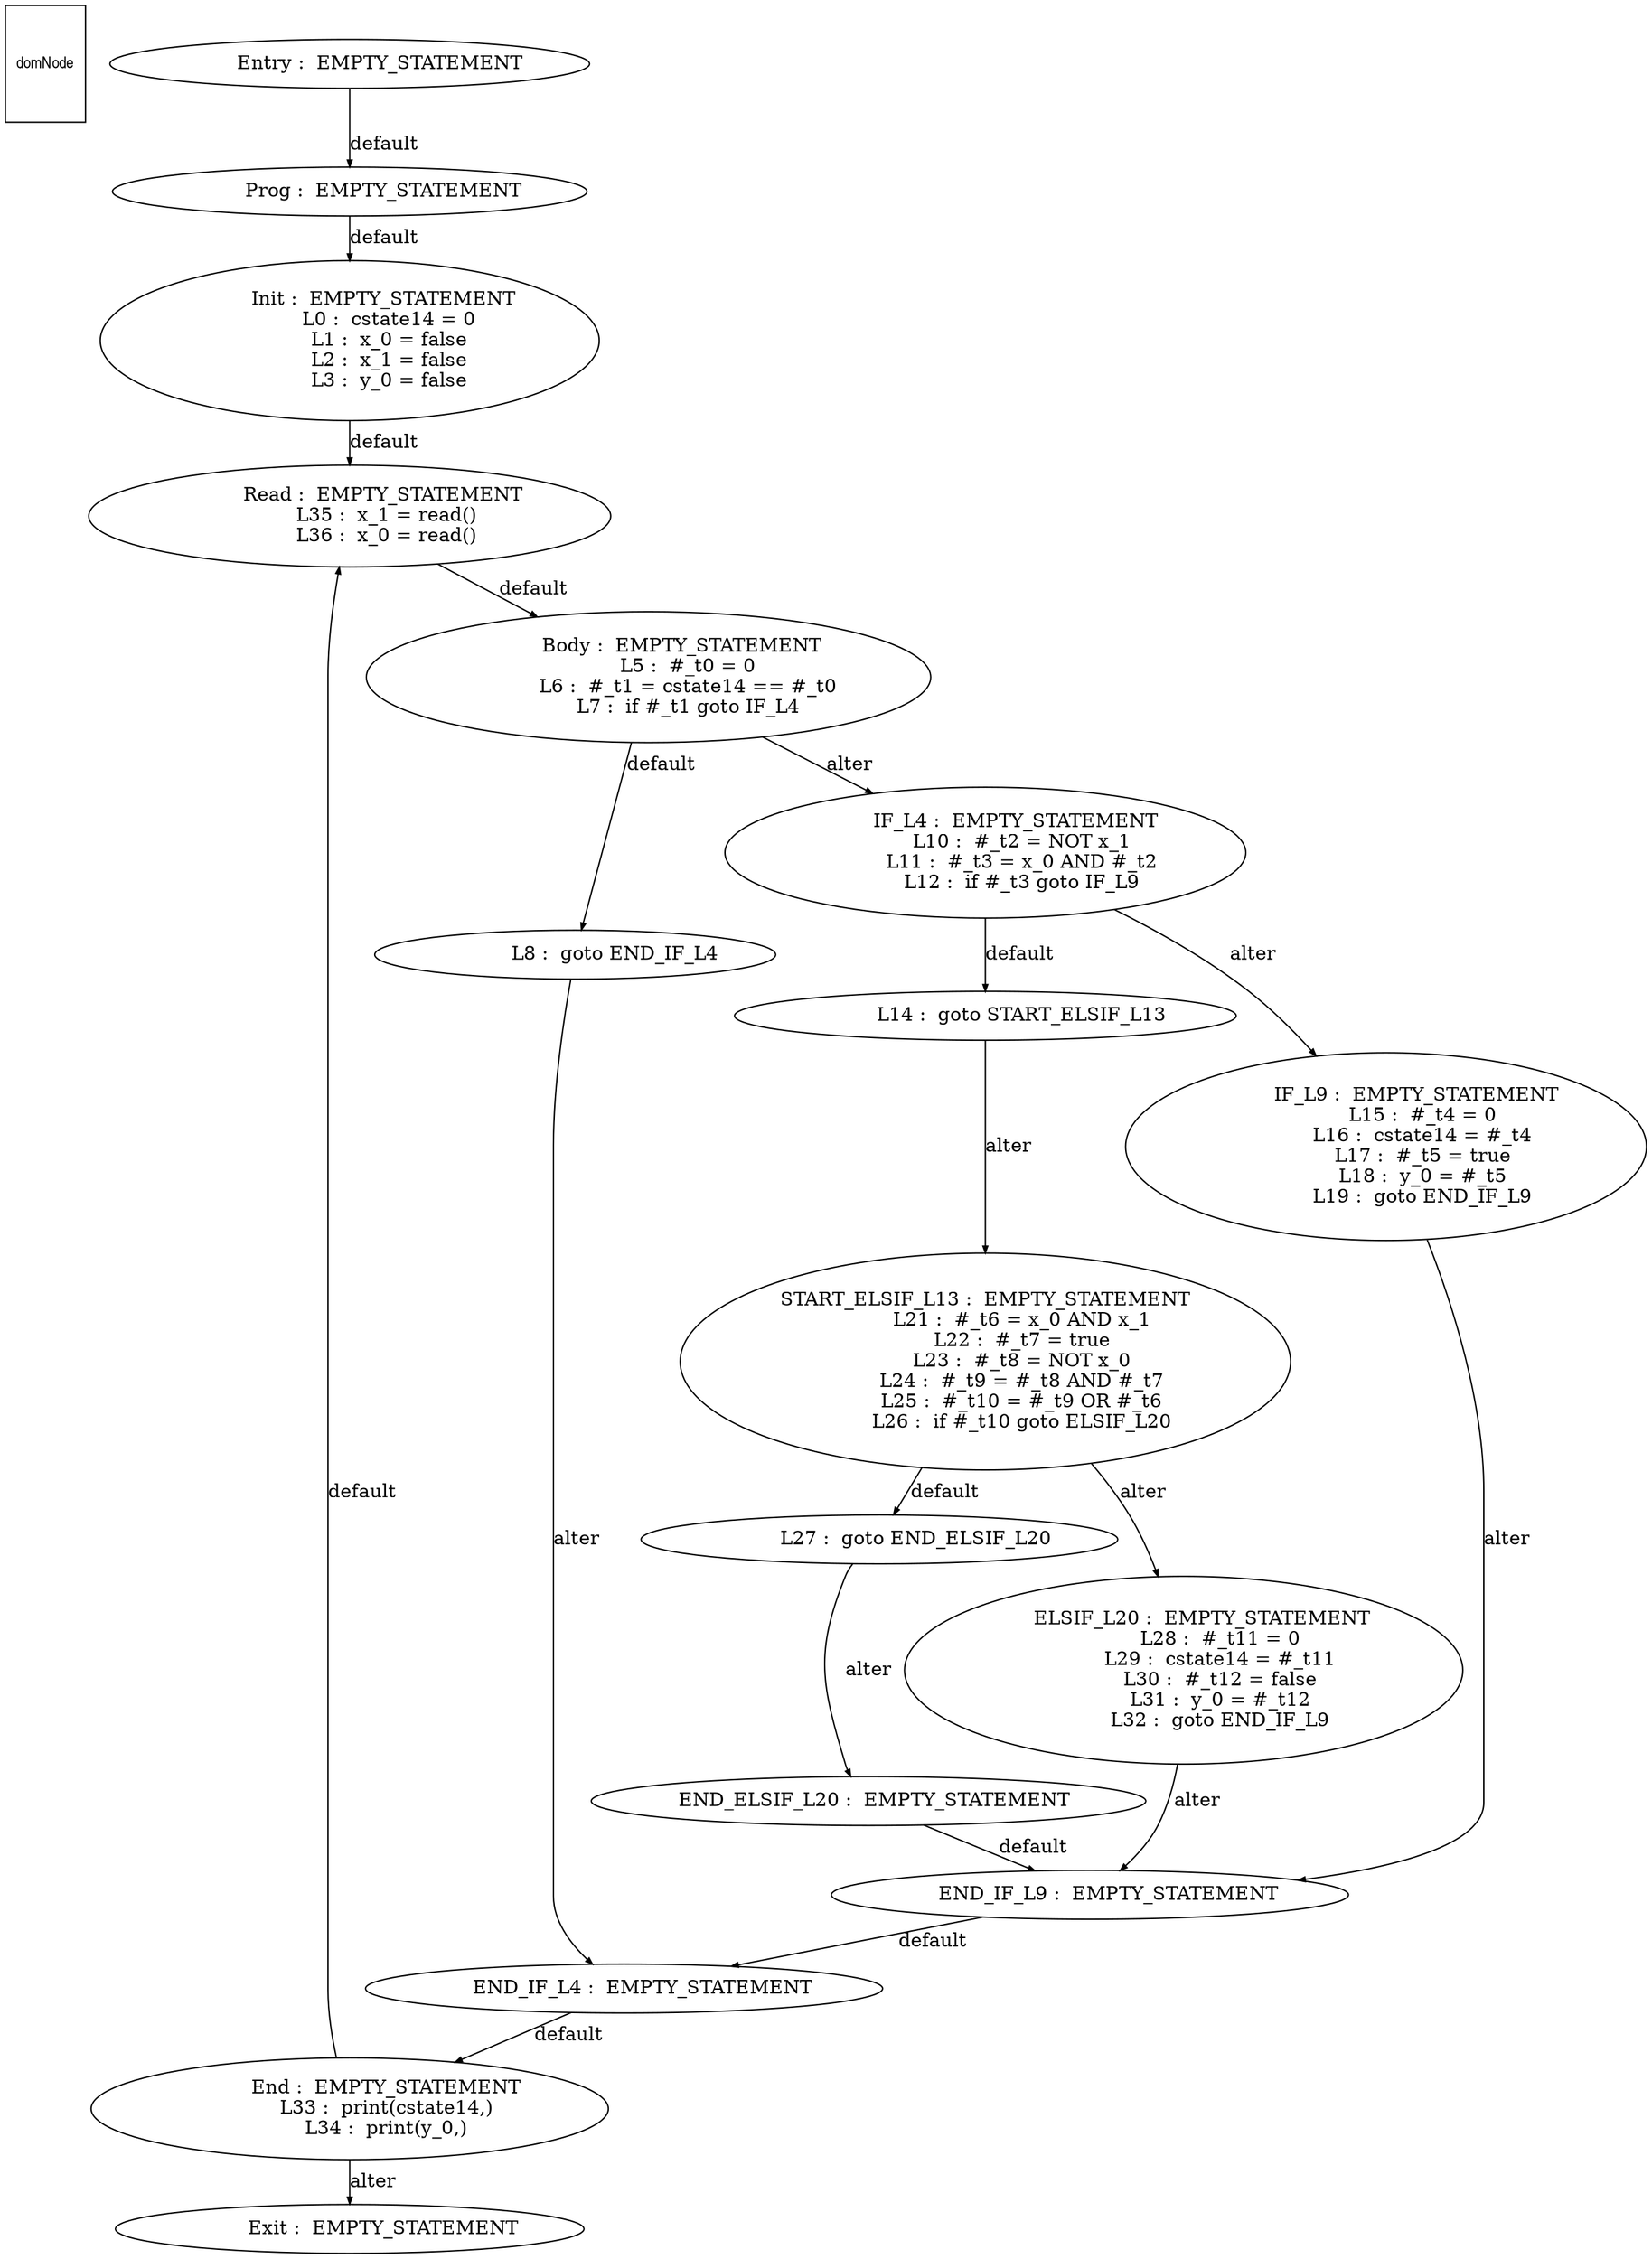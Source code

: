 digraph G {
  ranksep=.25;
  edge [arrowsize=.5]
  domNode [shape=rectangle, fontname="ArialNarrow",
        fontsize=12,  height=1.2];
  "           Prog :  EMPTY_STATEMENT
"; "           Init :  EMPTY_STATEMENT
             L0 :  cstate14 = 0
             L1 :  x_0 = false
             L2 :  x_1 = false
             L3 :  y_0 = false
"; "           Body :  EMPTY_STATEMENT
             L5 :  #_t0 = 0
             L6 :  #_t1 = cstate14 == #_t0
             L7 :  if #_t1 goto IF_L4
"; "             L8 :  goto END_IF_L4
"; "          IF_L4 :  EMPTY_STATEMENT
            L10 :  #_t2 = NOT x_1
            L11 :  #_t3 = x_0 AND #_t2
            L12 :  if #_t3 goto IF_L9
"; "            L14 :  goto START_ELSIF_L13
"; "          IF_L9 :  EMPTY_STATEMENT
            L15 :  #_t4 = 0
            L16 :  cstate14 = #_t4
            L17 :  #_t5 = true
            L18 :  y_0 = #_t5
            L19 :  goto END_IF_L9
"; "START_ELSIF_L13 :  EMPTY_STATEMENT
            L21 :  #_t6 = x_0 AND x_1
            L22 :  #_t7 = true
            L23 :  #_t8 = NOT x_0
            L24 :  #_t9 = #_t8 AND #_t7
            L25 :  #_t10 = #_t9 OR #_t6
            L26 :  if #_t10 goto ELSIF_L20
"; "            L27 :  goto END_ELSIF_L20
"; "      ELSIF_L20 :  EMPTY_STATEMENT
            L28 :  #_t11 = 0
            L29 :  cstate14 = #_t11
            L30 :  #_t12 = false
            L31 :  y_0 = #_t12
            L32 :  goto END_IF_L9
"; "  END_ELSIF_L20 :  EMPTY_STATEMENT
"; "      END_IF_L9 :  EMPTY_STATEMENT
"; "      END_IF_L4 :  EMPTY_STATEMENT
"; "          Entry :  EMPTY_STATEMENT
"; "            End :  EMPTY_STATEMENT
            L33 :  print(cstate14,)
            L34 :  print(y_0,)
"; "           Exit :  EMPTY_STATEMENT
"; "           Read :  EMPTY_STATEMENT
            L35 :  x_1 = read()
            L36 :  x_0 = read()
"; 
  "           Prog :  EMPTY_STATEMENT
" -> "           Init :  EMPTY_STATEMENT
             L0 :  cstate14 = 0
             L1 :  x_0 = false
             L2 :  x_1 = false
             L3 :  y_0 = false
"  [label="default"];
  "           Init :  EMPTY_STATEMENT
             L0 :  cstate14 = 0
             L1 :  x_0 = false
             L2 :  x_1 = false
             L3 :  y_0 = false
" -> "           Read :  EMPTY_STATEMENT
            L35 :  x_1 = read()
            L36 :  x_0 = read()
"  [label="default"];
  "           Body :  EMPTY_STATEMENT
             L5 :  #_t0 = 0
             L6 :  #_t1 = cstate14 == #_t0
             L7 :  if #_t1 goto IF_L4
" -> "             L8 :  goto END_IF_L4
"  [label="default"];
  "           Body :  EMPTY_STATEMENT
             L5 :  #_t0 = 0
             L6 :  #_t1 = cstate14 == #_t0
             L7 :  if #_t1 goto IF_L4
" -> "          IF_L4 :  EMPTY_STATEMENT
            L10 :  #_t2 = NOT x_1
            L11 :  #_t3 = x_0 AND #_t2
            L12 :  if #_t3 goto IF_L9
"  [label="alter"];
  "             L8 :  goto END_IF_L4
" -> "      END_IF_L4 :  EMPTY_STATEMENT
"  [label="alter"];
  "          IF_L4 :  EMPTY_STATEMENT
            L10 :  #_t2 = NOT x_1
            L11 :  #_t3 = x_0 AND #_t2
            L12 :  if #_t3 goto IF_L9
" -> "            L14 :  goto START_ELSIF_L13
"  [label="default"];
  "          IF_L4 :  EMPTY_STATEMENT
            L10 :  #_t2 = NOT x_1
            L11 :  #_t3 = x_0 AND #_t2
            L12 :  if #_t3 goto IF_L9
" -> "          IF_L9 :  EMPTY_STATEMENT
            L15 :  #_t4 = 0
            L16 :  cstate14 = #_t4
            L17 :  #_t5 = true
            L18 :  y_0 = #_t5
            L19 :  goto END_IF_L9
"  [label="alter"];
  "            L14 :  goto START_ELSIF_L13
" -> "START_ELSIF_L13 :  EMPTY_STATEMENT
            L21 :  #_t6 = x_0 AND x_1
            L22 :  #_t7 = true
            L23 :  #_t8 = NOT x_0
            L24 :  #_t9 = #_t8 AND #_t7
            L25 :  #_t10 = #_t9 OR #_t6
            L26 :  if #_t10 goto ELSIF_L20
"  [label="alter"];
  "          IF_L9 :  EMPTY_STATEMENT
            L15 :  #_t4 = 0
            L16 :  cstate14 = #_t4
            L17 :  #_t5 = true
            L18 :  y_0 = #_t5
            L19 :  goto END_IF_L9
" -> "      END_IF_L9 :  EMPTY_STATEMENT
"  [label="alter"];
  "START_ELSIF_L13 :  EMPTY_STATEMENT
            L21 :  #_t6 = x_0 AND x_1
            L22 :  #_t7 = true
            L23 :  #_t8 = NOT x_0
            L24 :  #_t9 = #_t8 AND #_t7
            L25 :  #_t10 = #_t9 OR #_t6
            L26 :  if #_t10 goto ELSIF_L20
" -> "            L27 :  goto END_ELSIF_L20
"  [label="default"];
  "START_ELSIF_L13 :  EMPTY_STATEMENT
            L21 :  #_t6 = x_0 AND x_1
            L22 :  #_t7 = true
            L23 :  #_t8 = NOT x_0
            L24 :  #_t9 = #_t8 AND #_t7
            L25 :  #_t10 = #_t9 OR #_t6
            L26 :  if #_t10 goto ELSIF_L20
" -> "      ELSIF_L20 :  EMPTY_STATEMENT
            L28 :  #_t11 = 0
            L29 :  cstate14 = #_t11
            L30 :  #_t12 = false
            L31 :  y_0 = #_t12
            L32 :  goto END_IF_L9
"  [label="alter"];
  "            L27 :  goto END_ELSIF_L20
" -> "  END_ELSIF_L20 :  EMPTY_STATEMENT
"  [label="alter"];
  "      ELSIF_L20 :  EMPTY_STATEMENT
            L28 :  #_t11 = 0
            L29 :  cstate14 = #_t11
            L30 :  #_t12 = false
            L31 :  y_0 = #_t12
            L32 :  goto END_IF_L9
" -> "      END_IF_L9 :  EMPTY_STATEMENT
"  [label="alter"];
  "  END_ELSIF_L20 :  EMPTY_STATEMENT
" -> "      END_IF_L9 :  EMPTY_STATEMENT
"  [label="default"];
  "      END_IF_L9 :  EMPTY_STATEMENT
" -> "      END_IF_L4 :  EMPTY_STATEMENT
"  [label="default"];
  "      END_IF_L4 :  EMPTY_STATEMENT
" -> "            End :  EMPTY_STATEMENT
            L33 :  print(cstate14,)
            L34 :  print(y_0,)
"  [label="default"];
  "          Entry :  EMPTY_STATEMENT
" -> "           Prog :  EMPTY_STATEMENT
"  [label="default"];
  "            End :  EMPTY_STATEMENT
            L33 :  print(cstate14,)
            L34 :  print(y_0,)
" -> "           Read :  EMPTY_STATEMENT
            L35 :  x_1 = read()
            L36 :  x_0 = read()
"  [label="default"];
  "            End :  EMPTY_STATEMENT
            L33 :  print(cstate14,)
            L34 :  print(y_0,)
" -> "           Exit :  EMPTY_STATEMENT
"  [label="alter"];
  "           Read :  EMPTY_STATEMENT
            L35 :  x_1 = read()
            L36 :  x_0 = read()
" -> "           Body :  EMPTY_STATEMENT
             L5 :  #_t0 = 0
             L6 :  #_t1 = cstate14 == #_t0
             L7 :  if #_t1 goto IF_L4
"  [label="default"];
}
